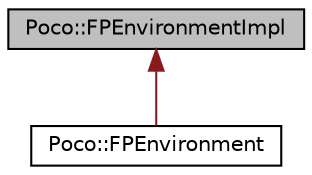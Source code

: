 digraph "Poco::FPEnvironmentImpl"
{
 // LATEX_PDF_SIZE
  edge [fontname="Helvetica",fontsize="10",labelfontname="Helvetica",labelfontsize="10"];
  node [fontname="Helvetica",fontsize="10",shape=record];
  Node1 [label="Poco::FPEnvironmentImpl",height=0.2,width=0.4,color="black", fillcolor="grey75", style="filled", fontcolor="black",tooltip=" "];
  Node1 -> Node2 [dir="back",color="firebrick4",fontsize="10",style="solid",fontname="Helvetica"];
  Node2 [label="Poco::FPEnvironment",height=0.2,width=0.4,color="black", fillcolor="white", style="filled",URL="$classPoco_1_1FPEnvironment.html",tooltip=" "];
}
